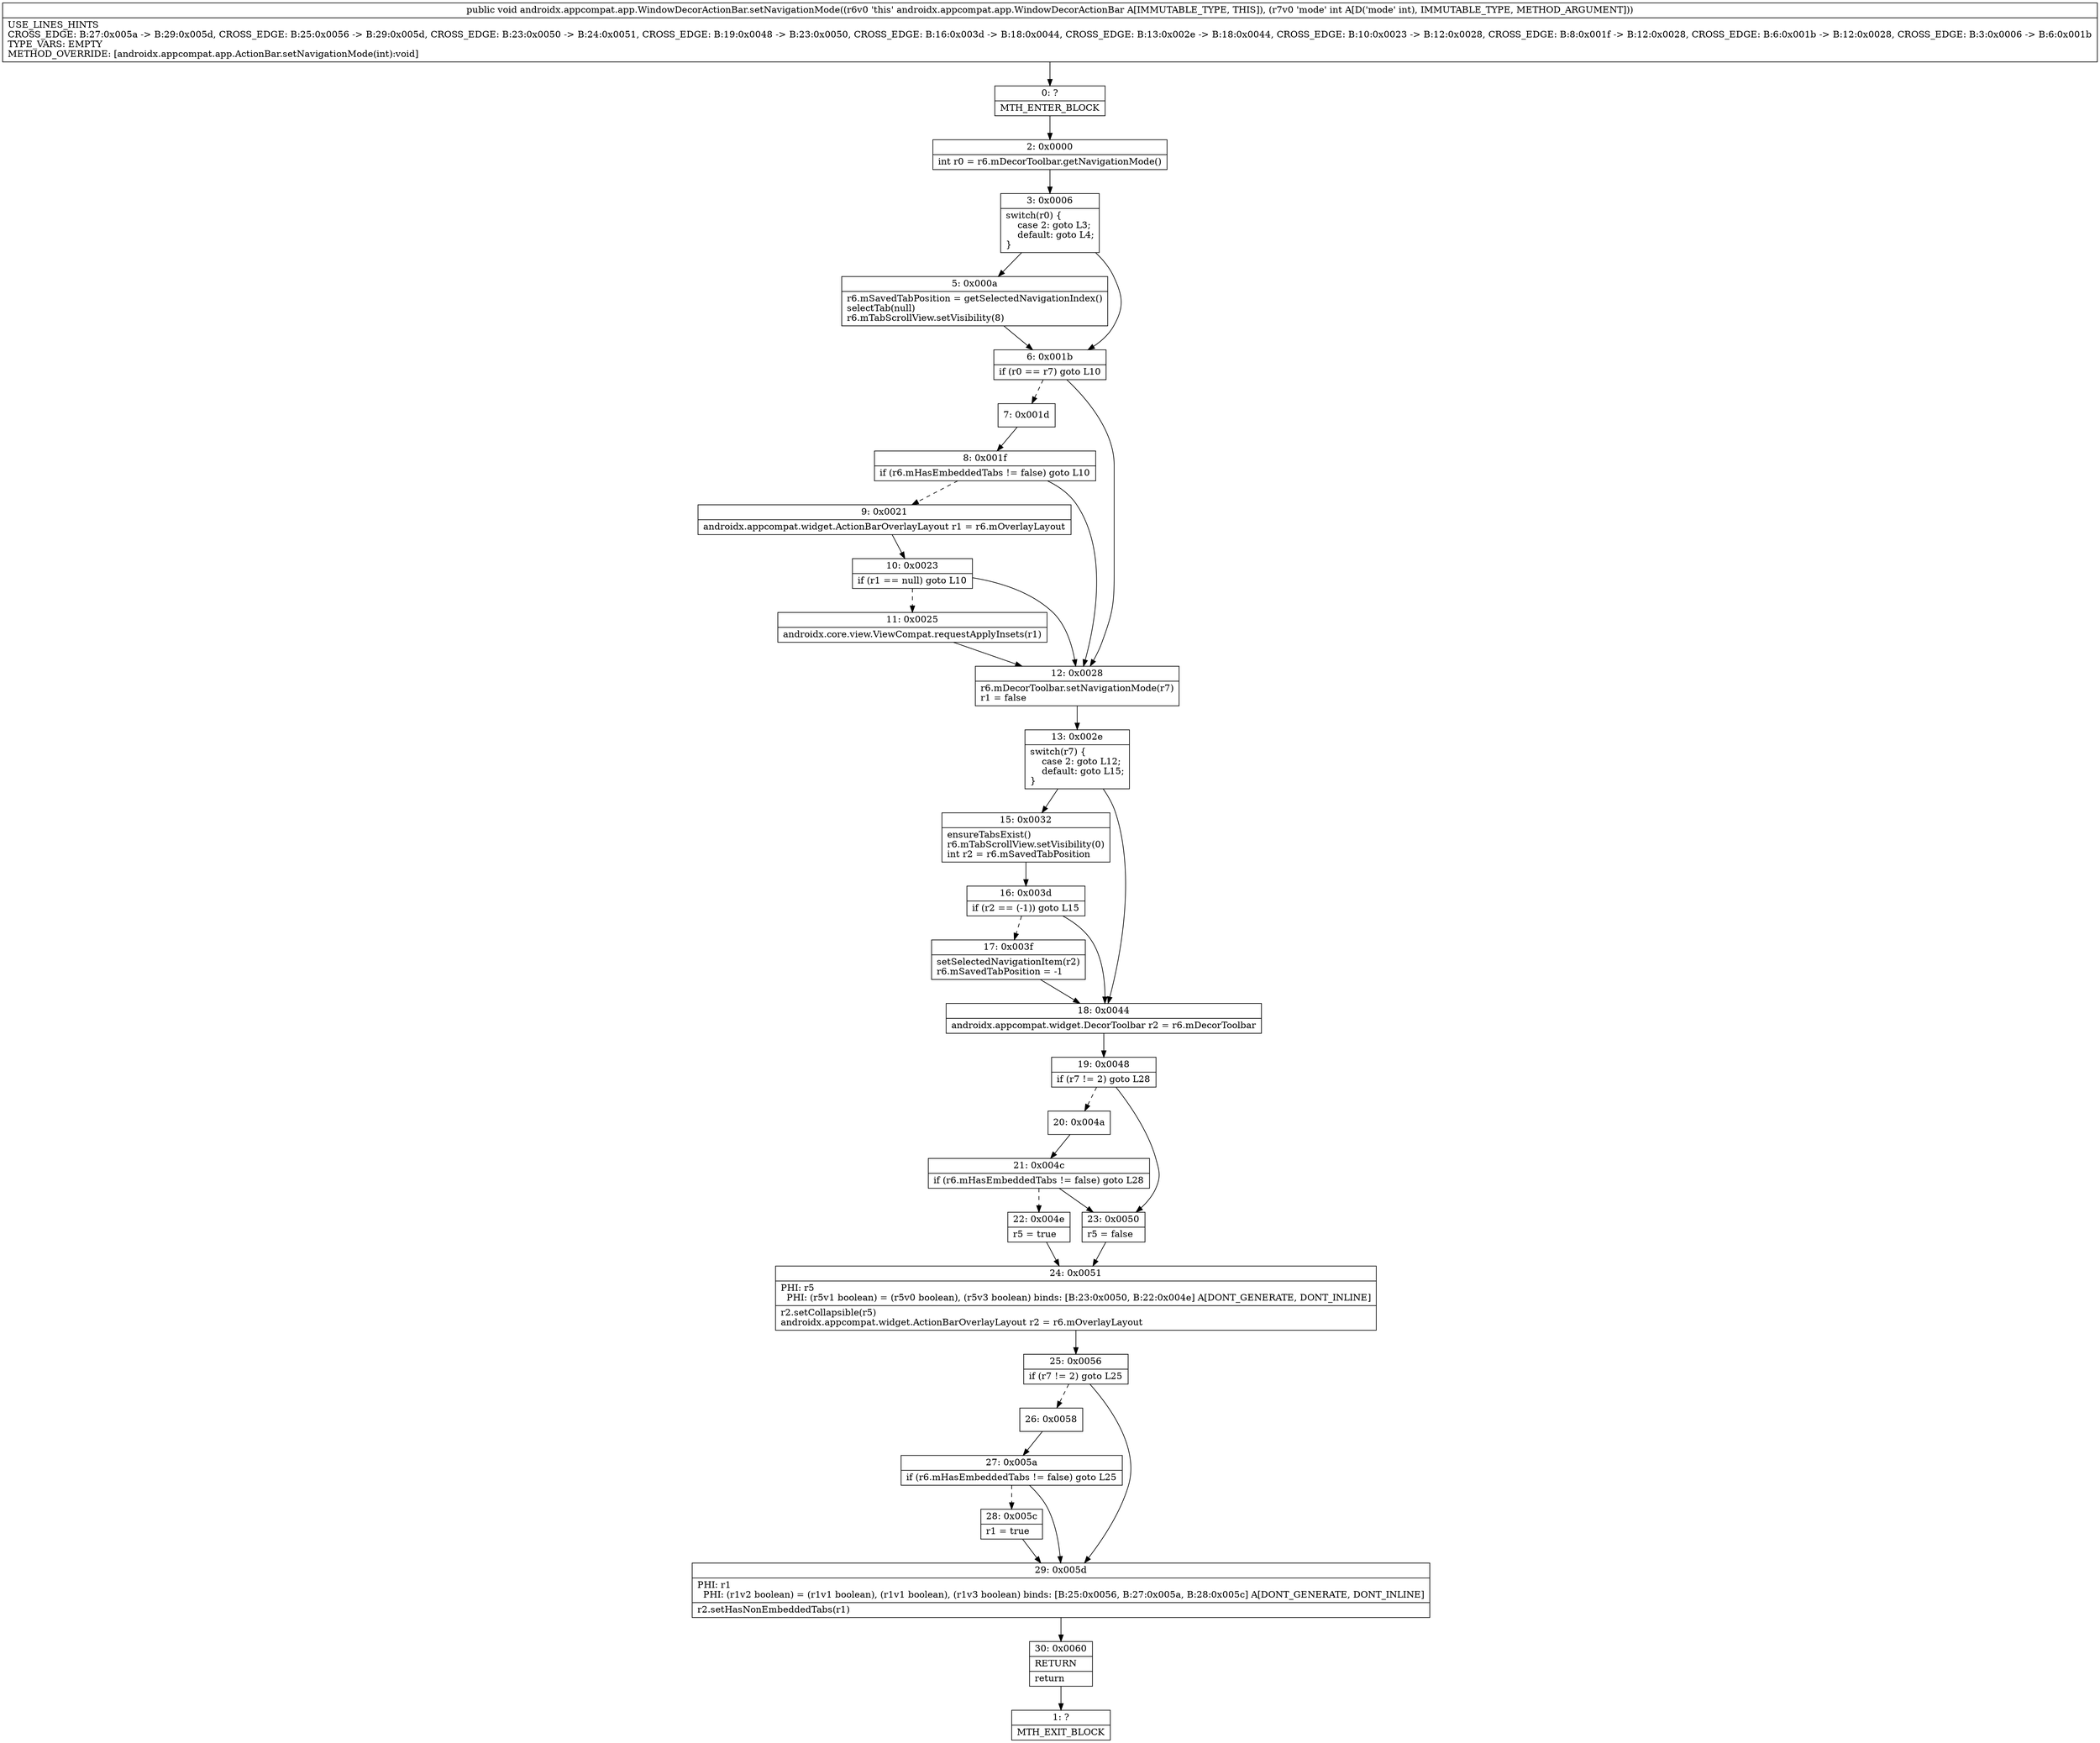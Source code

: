 digraph "CFG forandroidx.appcompat.app.WindowDecorActionBar.setNavigationMode(I)V" {
Node_0 [shape=record,label="{0\:\ ?|MTH_ENTER_BLOCK\l}"];
Node_2 [shape=record,label="{2\:\ 0x0000|int r0 = r6.mDecorToolbar.getNavigationMode()\l}"];
Node_3 [shape=record,label="{3\:\ 0x0006|switch(r0) \{\l    case 2: goto L3;\l    default: goto L4;\l\}\l}"];
Node_5 [shape=record,label="{5\:\ 0x000a|r6.mSavedTabPosition = getSelectedNavigationIndex()\lselectTab(null)\lr6.mTabScrollView.setVisibility(8)\l}"];
Node_6 [shape=record,label="{6\:\ 0x001b|if (r0 == r7) goto L10\l}"];
Node_7 [shape=record,label="{7\:\ 0x001d}"];
Node_8 [shape=record,label="{8\:\ 0x001f|if (r6.mHasEmbeddedTabs != false) goto L10\l}"];
Node_9 [shape=record,label="{9\:\ 0x0021|androidx.appcompat.widget.ActionBarOverlayLayout r1 = r6.mOverlayLayout\l}"];
Node_10 [shape=record,label="{10\:\ 0x0023|if (r1 == null) goto L10\l}"];
Node_11 [shape=record,label="{11\:\ 0x0025|androidx.core.view.ViewCompat.requestApplyInsets(r1)\l}"];
Node_12 [shape=record,label="{12\:\ 0x0028|r6.mDecorToolbar.setNavigationMode(r7)\lr1 = false\l}"];
Node_13 [shape=record,label="{13\:\ 0x002e|switch(r7) \{\l    case 2: goto L12;\l    default: goto L15;\l\}\l}"];
Node_15 [shape=record,label="{15\:\ 0x0032|ensureTabsExist()\lr6.mTabScrollView.setVisibility(0)\lint r2 = r6.mSavedTabPosition\l}"];
Node_16 [shape=record,label="{16\:\ 0x003d|if (r2 == (\-1)) goto L15\l}"];
Node_17 [shape=record,label="{17\:\ 0x003f|setSelectedNavigationItem(r2)\lr6.mSavedTabPosition = \-1\l}"];
Node_18 [shape=record,label="{18\:\ 0x0044|androidx.appcompat.widget.DecorToolbar r2 = r6.mDecorToolbar\l}"];
Node_19 [shape=record,label="{19\:\ 0x0048|if (r7 != 2) goto L28\l}"];
Node_20 [shape=record,label="{20\:\ 0x004a}"];
Node_21 [shape=record,label="{21\:\ 0x004c|if (r6.mHasEmbeddedTabs != false) goto L28\l}"];
Node_22 [shape=record,label="{22\:\ 0x004e|r5 = true\l}"];
Node_24 [shape=record,label="{24\:\ 0x0051|PHI: r5 \l  PHI: (r5v1 boolean) = (r5v0 boolean), (r5v3 boolean) binds: [B:23:0x0050, B:22:0x004e] A[DONT_GENERATE, DONT_INLINE]\l|r2.setCollapsible(r5)\landroidx.appcompat.widget.ActionBarOverlayLayout r2 = r6.mOverlayLayout\l}"];
Node_25 [shape=record,label="{25\:\ 0x0056|if (r7 != 2) goto L25\l}"];
Node_26 [shape=record,label="{26\:\ 0x0058}"];
Node_27 [shape=record,label="{27\:\ 0x005a|if (r6.mHasEmbeddedTabs != false) goto L25\l}"];
Node_28 [shape=record,label="{28\:\ 0x005c|r1 = true\l}"];
Node_29 [shape=record,label="{29\:\ 0x005d|PHI: r1 \l  PHI: (r1v2 boolean) = (r1v1 boolean), (r1v1 boolean), (r1v3 boolean) binds: [B:25:0x0056, B:27:0x005a, B:28:0x005c] A[DONT_GENERATE, DONT_INLINE]\l|r2.setHasNonEmbeddedTabs(r1)\l}"];
Node_30 [shape=record,label="{30\:\ 0x0060|RETURN\l|return\l}"];
Node_1 [shape=record,label="{1\:\ ?|MTH_EXIT_BLOCK\l}"];
Node_23 [shape=record,label="{23\:\ 0x0050|r5 = false\l}"];
MethodNode[shape=record,label="{public void androidx.appcompat.app.WindowDecorActionBar.setNavigationMode((r6v0 'this' androidx.appcompat.app.WindowDecorActionBar A[IMMUTABLE_TYPE, THIS]), (r7v0 'mode' int A[D('mode' int), IMMUTABLE_TYPE, METHOD_ARGUMENT]))  | USE_LINES_HINTS\lCROSS_EDGE: B:27:0x005a \-\> B:29:0x005d, CROSS_EDGE: B:25:0x0056 \-\> B:29:0x005d, CROSS_EDGE: B:23:0x0050 \-\> B:24:0x0051, CROSS_EDGE: B:19:0x0048 \-\> B:23:0x0050, CROSS_EDGE: B:16:0x003d \-\> B:18:0x0044, CROSS_EDGE: B:13:0x002e \-\> B:18:0x0044, CROSS_EDGE: B:10:0x0023 \-\> B:12:0x0028, CROSS_EDGE: B:8:0x001f \-\> B:12:0x0028, CROSS_EDGE: B:6:0x001b \-\> B:12:0x0028, CROSS_EDGE: B:3:0x0006 \-\> B:6:0x001b\lTYPE_VARS: EMPTY\lMETHOD_OVERRIDE: [androidx.appcompat.app.ActionBar.setNavigationMode(int):void]\l}"];
MethodNode -> Node_0;Node_0 -> Node_2;
Node_2 -> Node_3;
Node_3 -> Node_5;
Node_3 -> Node_6;
Node_5 -> Node_6;
Node_6 -> Node_7[style=dashed];
Node_6 -> Node_12;
Node_7 -> Node_8;
Node_8 -> Node_9[style=dashed];
Node_8 -> Node_12;
Node_9 -> Node_10;
Node_10 -> Node_11[style=dashed];
Node_10 -> Node_12;
Node_11 -> Node_12;
Node_12 -> Node_13;
Node_13 -> Node_15;
Node_13 -> Node_18;
Node_15 -> Node_16;
Node_16 -> Node_17[style=dashed];
Node_16 -> Node_18;
Node_17 -> Node_18;
Node_18 -> Node_19;
Node_19 -> Node_20[style=dashed];
Node_19 -> Node_23;
Node_20 -> Node_21;
Node_21 -> Node_22[style=dashed];
Node_21 -> Node_23;
Node_22 -> Node_24;
Node_24 -> Node_25;
Node_25 -> Node_26[style=dashed];
Node_25 -> Node_29;
Node_26 -> Node_27;
Node_27 -> Node_28[style=dashed];
Node_27 -> Node_29;
Node_28 -> Node_29;
Node_29 -> Node_30;
Node_30 -> Node_1;
Node_23 -> Node_24;
}

